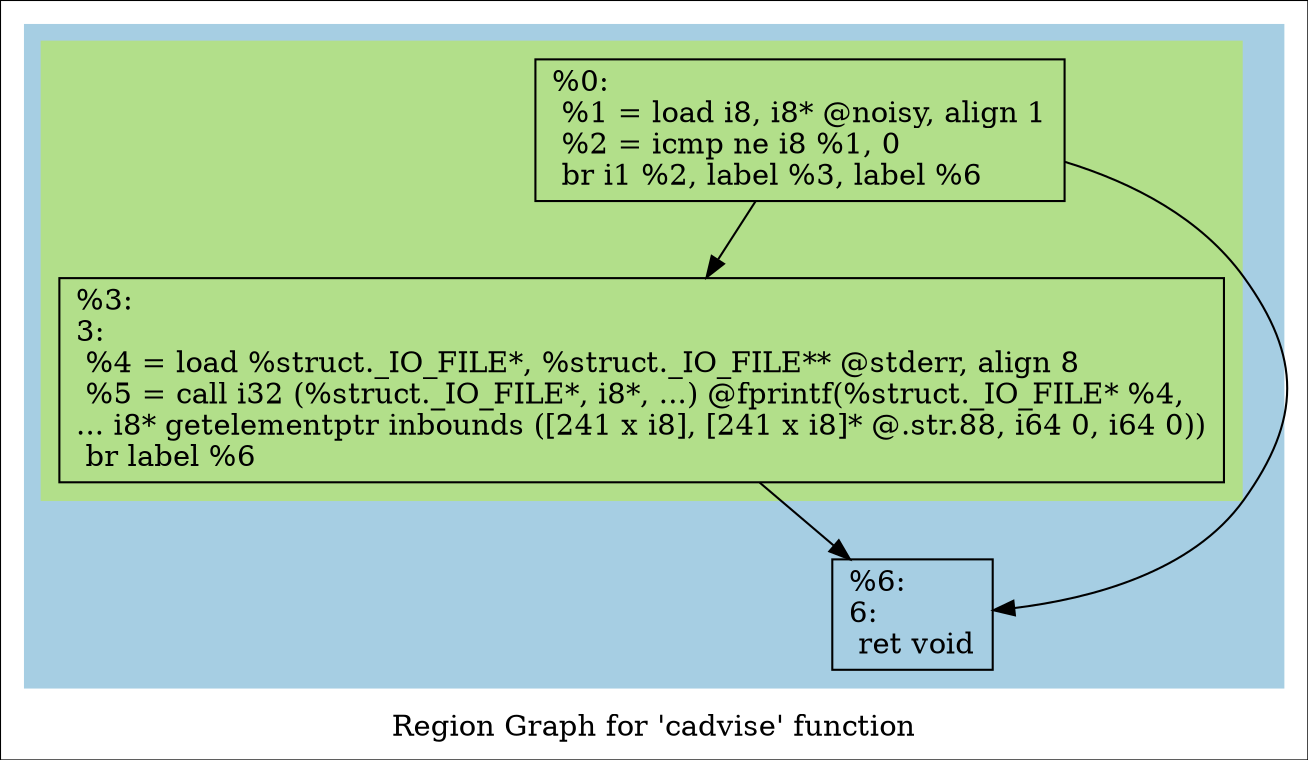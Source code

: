 digraph "Region Graph for 'cadvise' function" {
	label="Region Graph for 'cadvise' function";

	Node0x28594f0 [shape=record,label="{%0:\l  %1 = load i8, i8* @noisy, align 1\l  %2 = icmp ne i8 %1, 0\l  br i1 %2, label %3, label %6\l}"];
	Node0x28594f0 -> Node0x2b53660;
	Node0x28594f0 -> Node0x2ab71c0;
	Node0x2b53660 [shape=record,label="{%3:\l3:                                                \l  %4 = load %struct._IO_FILE*, %struct._IO_FILE** @stderr, align 8\l  %5 = call i32 (%struct._IO_FILE*, i8*, ...) @fprintf(%struct._IO_FILE* %4,\l... i8* getelementptr inbounds ([241 x i8], [241 x i8]* @.str.88, i64 0, i64 0))\l  br label %6\l}"];
	Node0x2b53660 -> Node0x2ab71c0;
	Node0x2ab71c0 [shape=record,label="{%6:\l6:                                                \l  ret void\l}"];
	colorscheme = "paired12"
        subgraph cluster_0x2b841c0 {
          label = "";
          style = filled;
          color = 1
          subgraph cluster_0x2b89ce0 {
            label = "";
            style = filled;
            color = 3
            Node0x28594f0;
            Node0x2b53660;
          }
          Node0x2ab71c0;
        }
}
